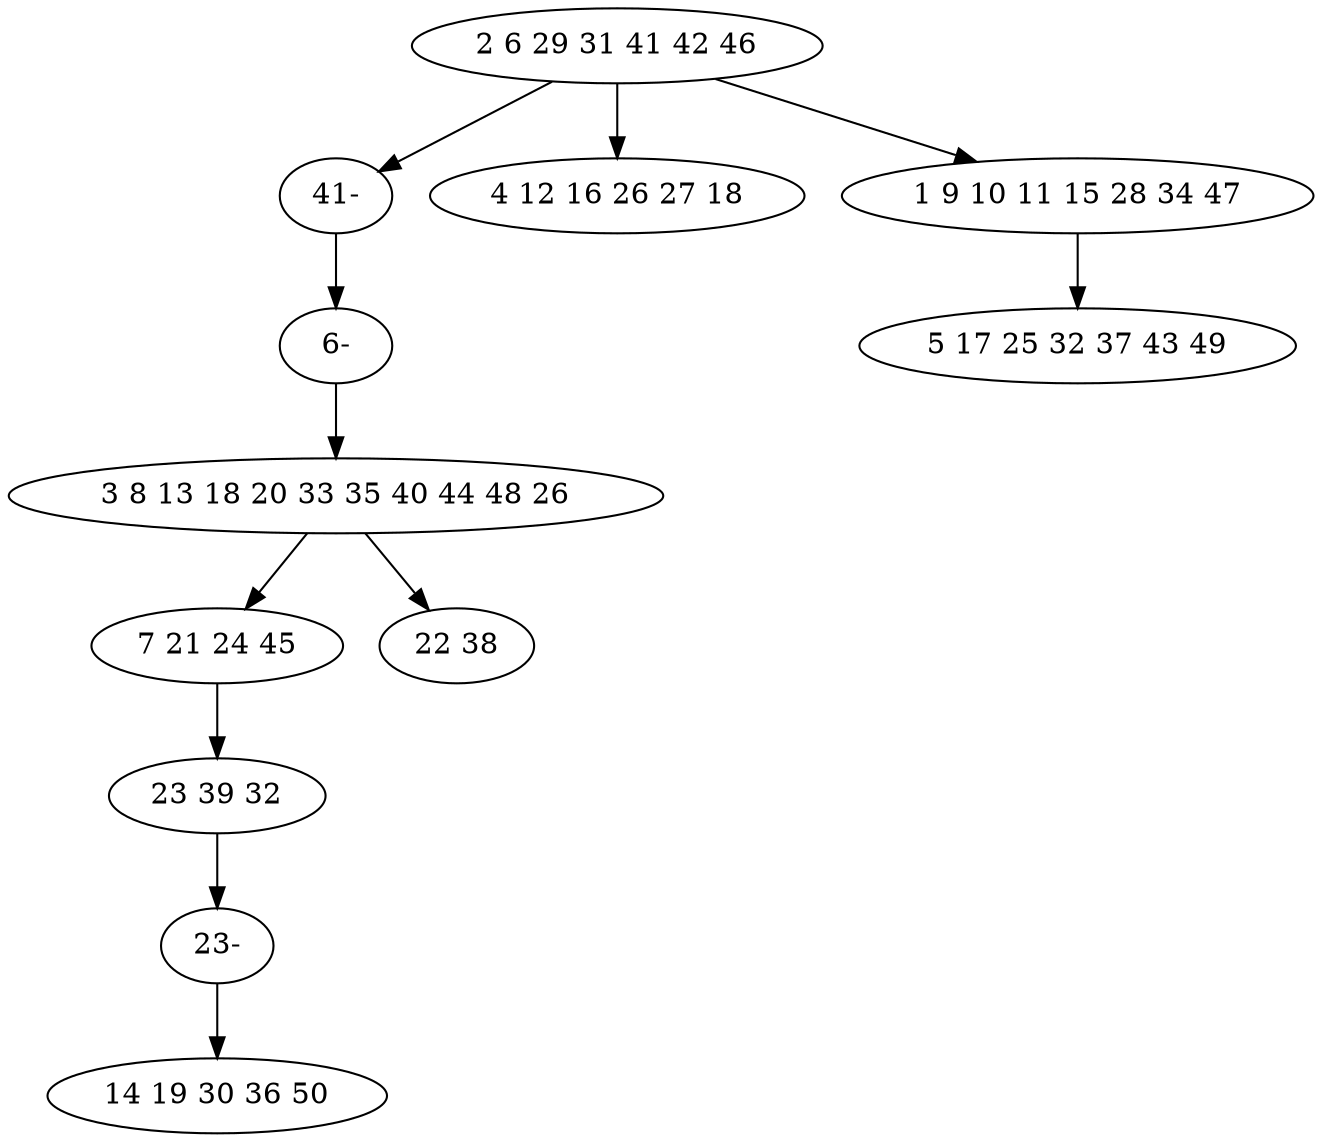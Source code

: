 digraph true_tree {
	"0" -> "9"
	"1" -> "2"
	"2" -> "3"
	"0" -> "4"
	"0" -> "5"
	"3" -> "11"
	"5" -> "7"
	"1" -> "8"
	"9" -> "10"
	"10" -> "1"
	"11" -> "6"
	"0" [label="2 6 29 31 41 42 46"];
	"1" [label="3 8 13 18 20 33 35 40 44 48 26"];
	"2" [label="7 21 24 45"];
	"3" [label="23 39 32"];
	"4" [label="4 12 16 26 27 18"];
	"5" [label="1 9 10 11 15 28 34 47"];
	"6" [label="14 19 30 36 50"];
	"7" [label="5 17 25 32 37 43 49"];
	"8" [label="22 38"];
	"9" [label="41-"];
	"10" [label="6-"];
	"11" [label="23-"];
}
